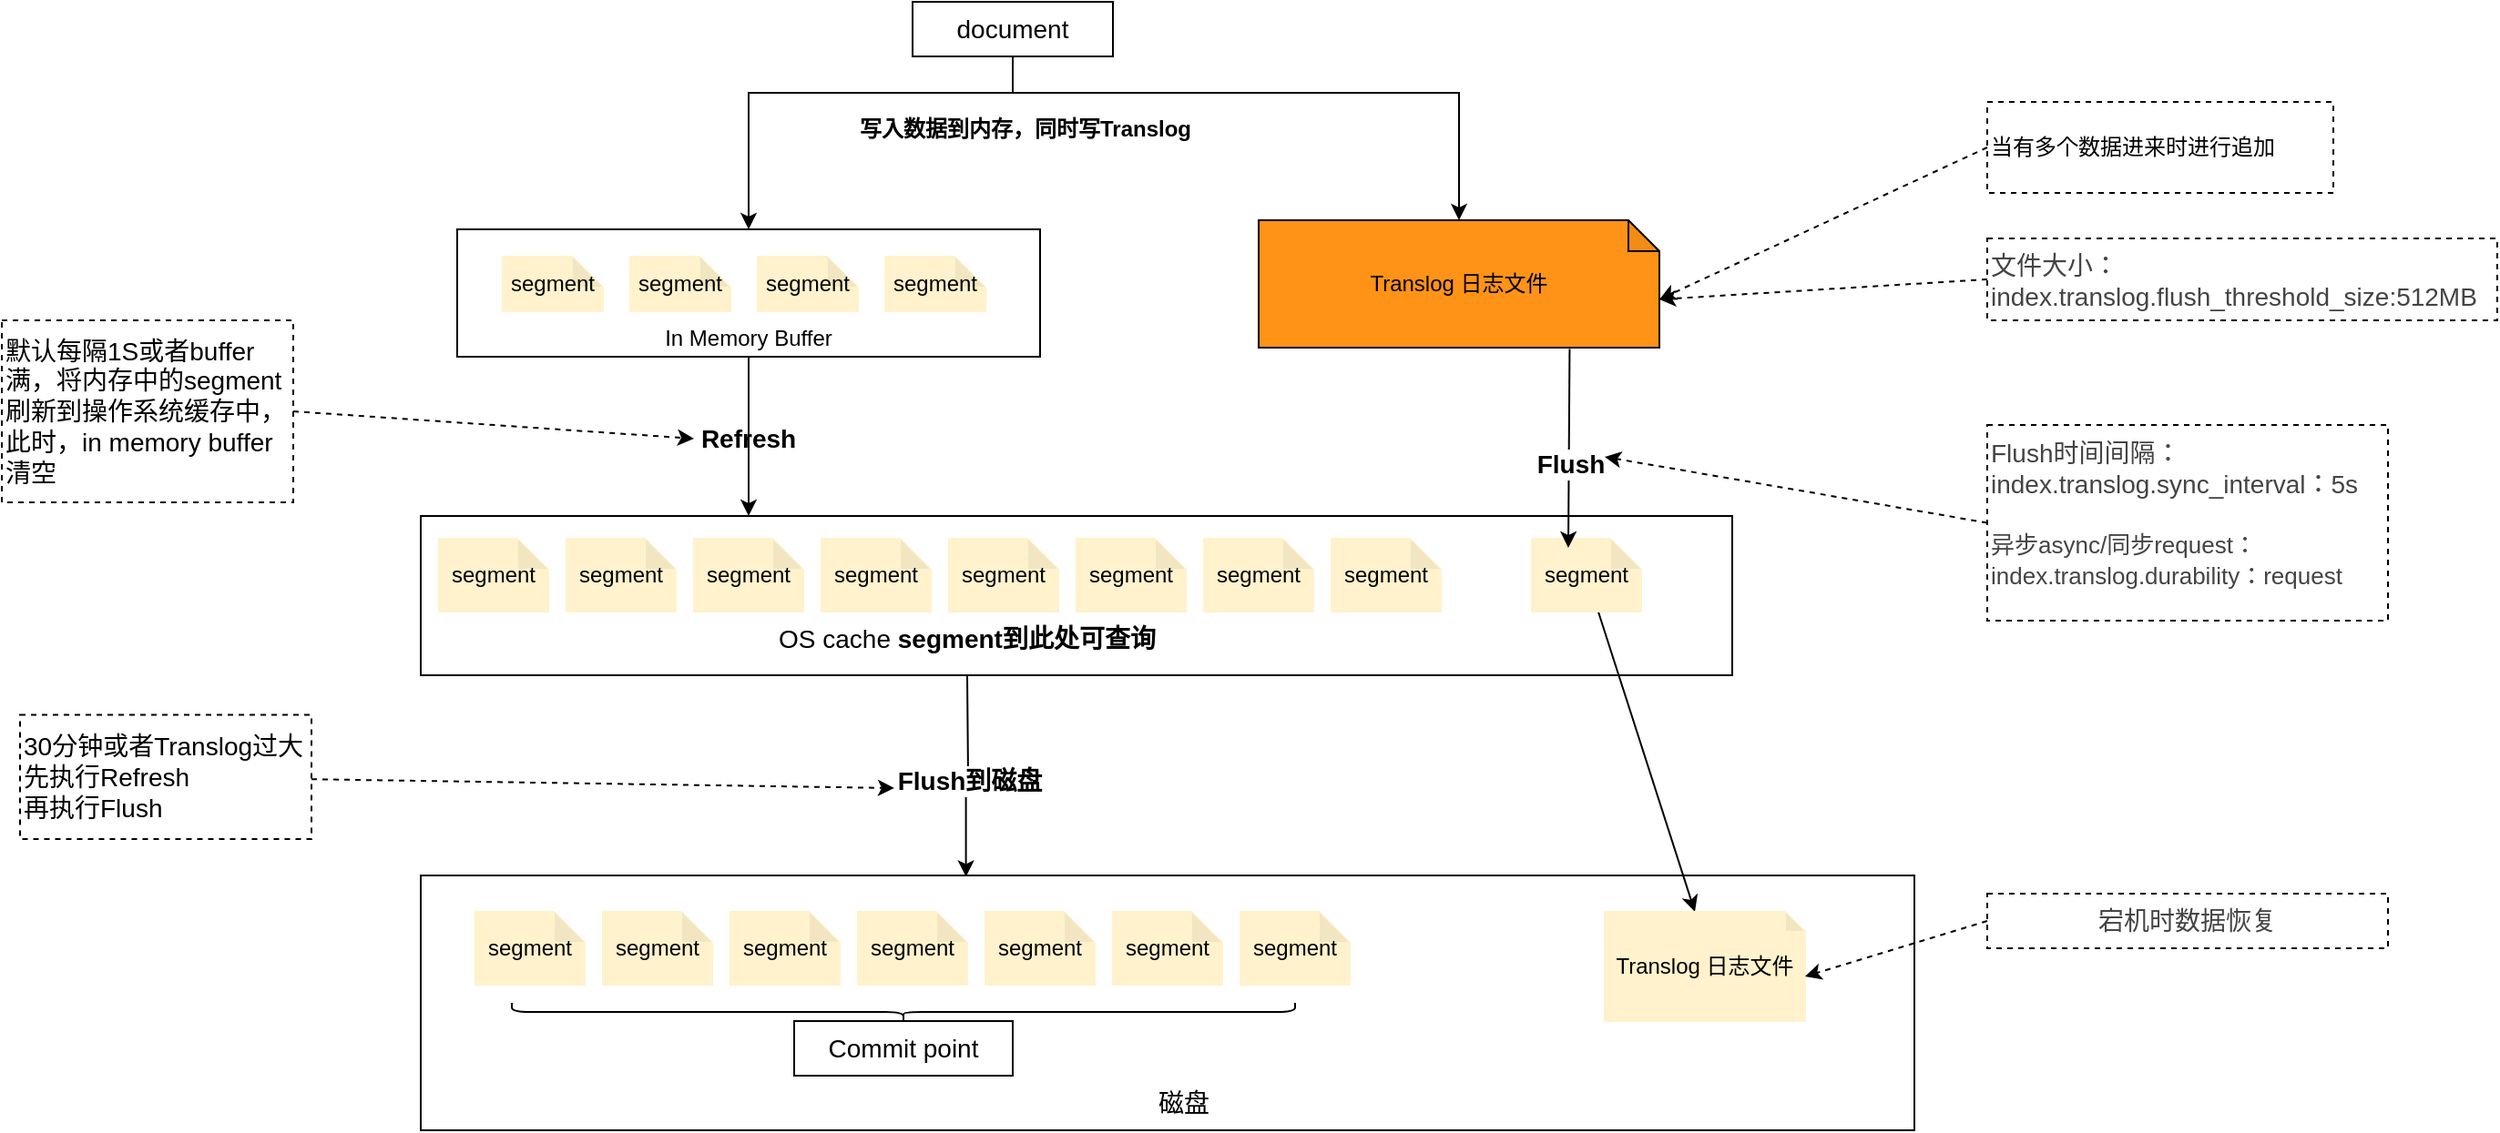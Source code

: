 <mxfile version="14.6.13" type="device"><diagram id="cb6qmaxI_pDUmHZguleV" name="第 1 页"><mxGraphModel dx="1793" dy="772" grid="1" gridSize="10" guides="1" tooltips="1" connect="1" arrows="1" fold="1" page="1" pageScale="1" pageWidth="200000" pageHeight="200000" math="0" shadow="0"><root><mxCell id="0"/><mxCell id="1" parent="0"/><mxCell id="0LgUF_-BXRmJNGn7p56h-81" value="&lt;b&gt;&lt;font style=&quot;font-size: 14px&quot;&gt;Refresh&lt;/font&gt;&lt;/b&gt;" style="text;html=1;strokeColor=none;fillColor=none;align=center;verticalAlign=middle;whiteSpace=wrap;rounded=0;" vertex="1" parent="1"><mxGeometry x="460" y="360" width="40" height="20" as="geometry"/></mxCell><mxCell id="0LgUF_-BXRmJNGn7p56h-54" value="" style="rounded=0;whiteSpace=wrap;html=1;" vertex="1" parent="1"><mxGeometry x="300" y="412.5" width="720" height="87.5" as="geometry"/></mxCell><mxCell id="0LgUF_-BXRmJNGn7p56h-90" style="edgeStyle=orthogonalEdgeStyle;rounded=0;orthogonalLoop=1;jettySize=auto;html=1;entryX=0.365;entryY=0.005;entryDx=0;entryDy=0;entryPerimeter=0;" edge="1" parent="1" target="0LgUF_-BXRmJNGn7p56h-84"><mxGeometry relative="1" as="geometry"><mxPoint x="600" y="500" as="sourcePoint"/></mxGeometry></mxCell><mxCell id="0LgUF_-BXRmJNGn7p56h-92" value="&lt;font style=&quot;font-size: 14px&quot;&gt;&lt;b&gt;Flush到磁盘&lt;/b&gt;&lt;/font&gt;" style="edgeLabel;html=1;align=center;verticalAlign=middle;resizable=0;points=[];" vertex="1" connectable="0" parent="0LgUF_-BXRmJNGn7p56h-90"><mxGeometry x="0.188" relative="1" as="geometry"><mxPoint x="1" y="-8" as="offset"/></mxGeometry></mxCell><mxCell id="0LgUF_-BXRmJNGn7p56h-55" value="&lt;font style=&quot;font-size: 14px&quot;&gt;OS cache &lt;b&gt;segment到此处可查询&lt;/b&gt;&lt;/font&gt;" style="text;html=1;strokeColor=none;fillColor=none;align=center;verticalAlign=middle;whiteSpace=wrap;rounded=0;" vertex="1" parent="1"><mxGeometry x="421.25" y="470" width="357.5" height="20" as="geometry"/></mxCell><mxCell id="0LgUF_-BXRmJNGn7p56h-58" style="edgeStyle=orthogonalEdgeStyle;rounded=0;orthogonalLoop=1;jettySize=auto;html=1;entryX=0.5;entryY=0;entryDx=0;entryDy=0;exitX=0.5;exitY=1;exitDx=0;exitDy=0;" edge="1" parent="1" source="0LgUF_-BXRmJNGn7p56h-56" target="0LgUF_-BXRmJNGn7p56h-72"><mxGeometry relative="1" as="geometry"><mxPoint x="420" y="250" as="targetPoint"/><Array as="points"><mxPoint x="625" y="180"/><mxPoint x="480" y="180"/></Array></mxGeometry></mxCell><mxCell id="0LgUF_-BXRmJNGn7p56h-71" style="edgeStyle=orthogonalEdgeStyle;rounded=0;orthogonalLoop=1;jettySize=auto;html=1;entryX=0.5;entryY=0;entryDx=0;entryDy=0;entryPerimeter=0;exitX=0.5;exitY=1;exitDx=0;exitDy=0;" edge="1" parent="1" source="0LgUF_-BXRmJNGn7p56h-56" target="0LgUF_-BXRmJNGn7p56h-70"><mxGeometry relative="1" as="geometry"><Array as="points"><mxPoint x="625" y="180"/><mxPoint x="870" y="180"/></Array></mxGeometry></mxCell><mxCell id="0LgUF_-BXRmJNGn7p56h-56" value="&lt;font style=&quot;font-size: 14px&quot;&gt;document&lt;/font&gt;" style="rounded=0;whiteSpace=wrap;html=1;" vertex="1" parent="1"><mxGeometry x="570" y="130" width="110" height="30" as="geometry"/></mxCell><mxCell id="0LgUF_-BXRmJNGn7p56h-60" value="&lt;b&gt;写入数据到内存，同时写Translog&lt;/b&gt;" style="text;html=1;strokeColor=none;fillColor=none;align=center;verticalAlign=middle;whiteSpace=wrap;rounded=0;" vertex="1" parent="1"><mxGeometry x="532.5" y="190" width="197.5" height="20" as="geometry"/></mxCell><mxCell id="0LgUF_-BXRmJNGn7p56h-61" value="segment" style="shape=note;whiteSpace=wrap;html=1;backgroundOutline=1;darkOpacity=0.05;rounded=0;fillColor=#FFF2CC;size=17;strokeColor=#FFF2CC;" vertex="1" parent="1"><mxGeometry x="380" y="425" width="60" height="40" as="geometry"/></mxCell><mxCell id="0LgUF_-BXRmJNGn7p56h-62" value="segment" style="shape=note;whiteSpace=wrap;html=1;backgroundOutline=1;darkOpacity=0.05;rounded=0;fillColor=#FFF2CC;size=17;strokeColor=#FFF2CC;" vertex="1" parent="1"><mxGeometry x="450" y="425" width="60" height="40" as="geometry"/></mxCell><mxCell id="0LgUF_-BXRmJNGn7p56h-63" value="segment" style="shape=note;whiteSpace=wrap;html=1;backgroundOutline=1;darkOpacity=0.05;rounded=0;fillColor=#FFF2CC;size=17;strokeColor=#FFF2CC;" vertex="1" parent="1"><mxGeometry x="590" y="425" width="60" height="40" as="geometry"/></mxCell><mxCell id="0LgUF_-BXRmJNGn7p56h-64" value="segment" style="shape=note;whiteSpace=wrap;html=1;backgroundOutline=1;darkOpacity=0.05;rounded=0;fillColor=#FFF2CC;size=17;strokeColor=#FFF2CC;" vertex="1" parent="1"><mxGeometry x="520" y="425" width="60" height="40" as="geometry"/></mxCell><mxCell id="0LgUF_-BXRmJNGn7p56h-65" value="segment" style="shape=note;whiteSpace=wrap;html=1;backgroundOutline=1;darkOpacity=0.05;rounded=0;fillColor=#FFF2CC;size=17;strokeColor=#FFF2CC;" vertex="1" parent="1"><mxGeometry x="660" y="425" width="60" height="40" as="geometry"/></mxCell><mxCell id="0LgUF_-BXRmJNGn7p56h-66" value="segment" style="shape=note;whiteSpace=wrap;html=1;backgroundOutline=1;darkOpacity=0.05;rounded=0;fillColor=#FFF2CC;size=17;strokeColor=#FFF2CC;" vertex="1" parent="1"><mxGeometry x="730" y="425" width="60" height="40" as="geometry"/></mxCell><mxCell id="0LgUF_-BXRmJNGn7p56h-70" value="Translog 日志文件" style="shape=note;whiteSpace=wrap;html=1;backgroundOutline=1;darkOpacity=0.05;rounded=0;fillColor=#FF9317;size=17;" vertex="1" parent="1"><mxGeometry x="760" y="250" width="220" height="70" as="geometry"/></mxCell><mxCell id="0LgUF_-BXRmJNGn7p56h-72" value="" style="rounded=0;whiteSpace=wrap;html=1;fillColor=#FFFFFF;" vertex="1" parent="1"><mxGeometry x="320" y="255" width="320" height="70" as="geometry"/></mxCell><mxCell id="0LgUF_-BXRmJNGn7p56h-73" value="segment" style="shape=note;whiteSpace=wrap;html=1;backgroundOutline=1;darkOpacity=0.05;rounded=0;fillColor=#FFF2CC;size=17;strokeColor=#FFF2CC;" vertex="1" parent="1"><mxGeometry x="345" y="270" width="55" height="30" as="geometry"/></mxCell><mxCell id="0LgUF_-BXRmJNGn7p56h-74" value="segment" style="shape=note;whiteSpace=wrap;html=1;backgroundOutline=1;darkOpacity=0.05;rounded=0;fillColor=#FFF2CC;size=17;strokeColor=#FFF2CC;" vertex="1" parent="1"><mxGeometry x="415" y="270" width="55" height="30" as="geometry"/></mxCell><mxCell id="0LgUF_-BXRmJNGn7p56h-75" value="segment" style="shape=note;whiteSpace=wrap;html=1;backgroundOutline=1;darkOpacity=0.05;rounded=0;fillColor=#FFF2CC;size=17;strokeColor=#FFF2CC;" vertex="1" parent="1"><mxGeometry x="555" y="270" width="55" height="30" as="geometry"/></mxCell><mxCell id="0LgUF_-BXRmJNGn7p56h-76" value="segment" style="shape=note;whiteSpace=wrap;html=1;backgroundOutline=1;darkOpacity=0.05;rounded=0;fillColor=#FFF2CC;size=17;strokeColor=#FFF2CC;" vertex="1" parent="1"><mxGeometry x="485" y="270" width="55" height="30" as="geometry"/></mxCell><mxCell id="0LgUF_-BXRmJNGn7p56h-77" value="In Memory Buffer" style="text;html=1;strokeColor=none;fillColor=none;align=center;verticalAlign=middle;whiteSpace=wrap;rounded=0;" vertex="1" parent="1"><mxGeometry x="405" y="305" width="150" height="20" as="geometry"/></mxCell><mxCell id="0LgUF_-BXRmJNGn7p56h-78" value="segment" style="shape=note;whiteSpace=wrap;html=1;backgroundOutline=1;darkOpacity=0.05;rounded=0;fillColor=#FFF2CC;size=17;strokeColor=#FFF2CC;" vertex="1" parent="1"><mxGeometry x="800" y="425" width="60" height="40" as="geometry"/></mxCell><mxCell id="0LgUF_-BXRmJNGn7p56h-79" value="segment" style="shape=note;whiteSpace=wrap;html=1;backgroundOutline=1;darkOpacity=0.05;rounded=0;fillColor=#FFF2CC;size=17;strokeColor=#FFF2CC;" vertex="1" parent="1"><mxGeometry x="310" y="425" width="60" height="40" as="geometry"/></mxCell><mxCell id="0LgUF_-BXRmJNGn7p56h-80" value="" style="endArrow=classic;html=1;entryX=0.25;entryY=0;entryDx=0;entryDy=0;exitX=0.5;exitY=1;exitDx=0;exitDy=0;" edge="1" parent="1" source="0LgUF_-BXRmJNGn7p56h-77" target="0LgUF_-BXRmJNGn7p56h-54"><mxGeometry width="50" height="50" relative="1" as="geometry"><mxPoint x="450" y="410" as="sourcePoint"/><mxPoint x="500" y="360" as="targetPoint"/></mxGeometry></mxCell><mxCell id="0LgUF_-BXRmJNGn7p56h-82" value="&lt;font style=&quot;font-size: 14px&quot;&gt;默认每隔1S或者buffer满，将内存中的segment刷新到操作系统缓存中，此时，in memory buffer 清空&lt;/font&gt;" style="rounded=0;whiteSpace=wrap;html=1;strokeColor=#000000;fillColor=#FFFFFF;dashed=1;align=left;" vertex="1" parent="1"><mxGeometry x="70" y="305" width="160" height="100" as="geometry"/></mxCell><mxCell id="0LgUF_-BXRmJNGn7p56h-83" value="" style="endArrow=classic;html=1;exitX=1;exitY=0.5;exitDx=0;exitDy=0;dashed=1;" edge="1" parent="1" source="0LgUF_-BXRmJNGn7p56h-82"><mxGeometry width="50" height="50" relative="1" as="geometry"><mxPoint x="270" y="400" as="sourcePoint"/><mxPoint x="450" y="370" as="targetPoint"/></mxGeometry></mxCell><mxCell id="0LgUF_-BXRmJNGn7p56h-84" value="" style="rounded=0;whiteSpace=wrap;html=1;" vertex="1" parent="1"><mxGeometry x="300" y="610" width="820" height="140" as="geometry"/></mxCell><mxCell id="0LgUF_-BXRmJNGn7p56h-85" value="&lt;span style=&quot;font-size: 14px&quot;&gt;磁盘&lt;/span&gt;" style="text;html=1;strokeColor=none;fillColor=none;align=center;verticalAlign=middle;whiteSpace=wrap;rounded=0;" vertex="1" parent="1"><mxGeometry x="540" y="720" width="357.5" height="30" as="geometry"/></mxCell><mxCell id="0LgUF_-BXRmJNGn7p56h-86" value="&lt;span style=&quot;color: rgb(68 , 68 , 68) ; background-color: rgb(255 , 255 , 255)&quot;&gt;&lt;font style=&quot;font-size: 14px&quot;&gt;文件大小：&lt;br&gt;index.translog.flush_threshold_size:512MB&lt;/font&gt;&lt;/span&gt;&lt;span style=&quot;color: rgb(68 , 68 , 68) ; font-size: 13px ; background-color: rgb(255 , 255 , 255)&quot;&gt;&lt;br&gt;&lt;/span&gt;" style="rounded=0;whiteSpace=wrap;html=1;strokeColor=#000000;fillColor=#FFFFFF;dashed=1;align=left;" vertex="1" parent="1"><mxGeometry x="1160" y="260" width="280" height="45" as="geometry"/></mxCell><mxCell id="0LgUF_-BXRmJNGn7p56h-87" value="&lt;span style=&quot;color: rgb(68 , 68 , 68) ; font-family: &amp;#34;helvetica&amp;#34; ; font-style: normal ; font-weight: 400 ; letter-spacing: normal ; text-align: left ; text-indent: 0px ; text-transform: none ; word-spacing: 0px ; background-color: rgb(255 , 255 , 255) ; display: inline ; float: none&quot;&gt;&lt;font style=&quot;font-size: 14px&quot;&gt;Flush时间间隔：&lt;br&gt;index.translog.sync_interval：5s&lt;br&gt;&lt;span style=&quot;font-size: 13px&quot;&gt;&lt;br&gt;异步async/同步&lt;/span&gt;&lt;span style=&quot;font-size: 13px&quot;&gt;request：&lt;/span&gt;&lt;span style=&quot;font-size: 13px&quot;&gt;&lt;br&gt;index.translog.durability：request&lt;/span&gt;&lt;br&gt;&lt;/font&gt;&lt;/span&gt;" style="text;whiteSpace=wrap;html=1;strokeColor=#000000;dashed=1;" vertex="1" parent="1"><mxGeometry x="1160" y="362.5" width="220" height="107.5" as="geometry"/></mxCell><mxCell id="0LgUF_-BXRmJNGn7p56h-88" value="" style="endArrow=classic;html=1;exitX=0;exitY=0.5;exitDx=0;exitDy=0;dashed=1;entryX=0;entryY=0;entryDx=220;entryDy=43.5;entryPerimeter=0;" edge="1" parent="1" source="0LgUF_-BXRmJNGn7p56h-86" target="0LgUF_-BXRmJNGn7p56h-70"><mxGeometry width="50" height="50" relative="1" as="geometry"><mxPoint x="970" y="355" as="sourcePoint"/><mxPoint x="1090" y="303.5" as="targetPoint"/></mxGeometry></mxCell><mxCell id="0LgUF_-BXRmJNGn7p56h-96" value="" style="endArrow=classic;html=1;exitX=0;exitY=0.5;exitDx=0;exitDy=0;dashed=1;" edge="1" parent="1" source="0LgUF_-BXRmJNGn7p56h-87"><mxGeometry width="50" height="50" relative="1" as="geometry"><mxPoint x="1060" y="293.75" as="sourcePoint"/><mxPoint x="950" y="380" as="targetPoint"/></mxGeometry></mxCell><mxCell id="0LgUF_-BXRmJNGn7p56h-100" value="当有多个数据进来时进行追加" style="rounded=0;whiteSpace=wrap;html=1;dashed=1;strokeColor=#000000;fillColor=#FFFFFF;align=left;" vertex="1" parent="1"><mxGeometry x="1160" y="185" width="190" height="50" as="geometry"/></mxCell><mxCell id="0LgUF_-BXRmJNGn7p56h-101" value="" style="endArrow=classic;html=1;exitX=0;exitY=0.5;exitDx=0;exitDy=0;dashed=1;entryX=0;entryY=0;entryDx=220;entryDy=43.5;entryPerimeter=0;" edge="1" parent="1" source="0LgUF_-BXRmJNGn7p56h-100" target="0LgUF_-BXRmJNGn7p56h-70"><mxGeometry width="50" height="50" relative="1" as="geometry"><mxPoint x="1170" y="292.5" as="sourcePoint"/><mxPoint x="1090" y="303.5" as="targetPoint"/></mxGeometry></mxCell><mxCell id="0LgUF_-BXRmJNGn7p56h-102" value="segment" style="shape=note;whiteSpace=wrap;html=1;backgroundOutline=1;darkOpacity=0.05;rounded=0;fillColor=#FFF2CC;size=17;strokeColor=#FFF2CC;" vertex="1" parent="1"><mxGeometry x="400" y="630" width="60" height="40" as="geometry"/></mxCell><mxCell id="0LgUF_-BXRmJNGn7p56h-103" value="segment" style="shape=note;whiteSpace=wrap;html=1;backgroundOutline=1;darkOpacity=0.05;rounded=0;fillColor=#FFF2CC;size=17;strokeColor=#FFF2CC;" vertex="1" parent="1"><mxGeometry x="470" y="630" width="60" height="40" as="geometry"/></mxCell><mxCell id="0LgUF_-BXRmJNGn7p56h-104" value="segment" style="shape=note;whiteSpace=wrap;html=1;backgroundOutline=1;darkOpacity=0.05;rounded=0;fillColor=#FFF2CC;size=17;strokeColor=#FFF2CC;" vertex="1" parent="1"><mxGeometry x="610" y="630" width="60" height="40" as="geometry"/></mxCell><mxCell id="0LgUF_-BXRmJNGn7p56h-105" value="segment" style="shape=note;whiteSpace=wrap;html=1;backgroundOutline=1;darkOpacity=0.05;rounded=0;fillColor=#FFF2CC;size=17;strokeColor=#FFF2CC;" vertex="1" parent="1"><mxGeometry x="540" y="630" width="60" height="40" as="geometry"/></mxCell><mxCell id="0LgUF_-BXRmJNGn7p56h-106" value="segment" style="shape=note;whiteSpace=wrap;html=1;backgroundOutline=1;darkOpacity=0.05;rounded=0;fillColor=#FFF2CC;size=17;strokeColor=#FFF2CC;" vertex="1" parent="1"><mxGeometry x="330" y="630" width="60" height="40" as="geometry"/></mxCell><mxCell id="0LgUF_-BXRmJNGn7p56h-107" value="&lt;font style=&quot;font-size: 14px&quot;&gt;Commit point&lt;/font&gt;" style="rounded=0;whiteSpace=wrap;html=1;strokeColor=#000000;fillColor=#FFFFFF;align=center;" vertex="1" parent="1"><mxGeometry x="505" y="690" width="120" height="30" as="geometry"/></mxCell><mxCell id="0LgUF_-BXRmJNGn7p56h-109" value="segment" style="shape=note;whiteSpace=wrap;html=1;backgroundOutline=1;darkOpacity=0.05;rounded=0;fillColor=#FFF2CC;size=17;strokeColor=#FFF2CC;" vertex="1" parent="1"><mxGeometry x="680" y="630" width="60" height="40" as="geometry"/></mxCell><mxCell id="0LgUF_-BXRmJNGn7p56h-110" value="segment" style="shape=note;whiteSpace=wrap;html=1;backgroundOutline=1;darkOpacity=0.05;rounded=0;fillColor=#FFF2CC;size=17;strokeColor=#FFF2CC;" vertex="1" parent="1"><mxGeometry x="750" y="630" width="60" height="40" as="geometry"/></mxCell><mxCell id="0LgUF_-BXRmJNGn7p56h-120" style="edgeStyle=none;rounded=0;orthogonalLoop=1;jettySize=auto;html=1;entryX=0;entryY=0;entryDx=49.5;entryDy=0;entryPerimeter=0;shadow=0;" edge="1" parent="1" source="0LgUF_-BXRmJNGn7p56h-114" target="0LgUF_-BXRmJNGn7p56h-119"><mxGeometry relative="1" as="geometry"/></mxCell><mxCell id="0LgUF_-BXRmJNGn7p56h-114" value="segment" style="shape=note;whiteSpace=wrap;html=1;backgroundOutline=1;darkOpacity=0.05;rounded=0;fillColor=#FFF2CC;size=17;strokeColor=#FFF2CC;" vertex="1" parent="1"><mxGeometry x="910" y="425" width="60" height="40" as="geometry"/></mxCell><mxCell id="0LgUF_-BXRmJNGn7p56h-115" value="" style="endArrow=classic;html=1;shadow=0;exitX=0.776;exitY=1.011;exitDx=0;exitDy=0;exitPerimeter=0;" edge="1" parent="1" source="0LgUF_-BXRmJNGn7p56h-70"><mxGeometry width="50" height="50" relative="1" as="geometry"><mxPoint x="1040" y="390" as="sourcePoint"/><mxPoint x="930" y="430" as="targetPoint"/></mxGeometry></mxCell><mxCell id="0LgUF_-BXRmJNGn7p56h-116" value="&lt;b style=&quot;font-size: 14px&quot;&gt;Flush&lt;/b&gt;" style="edgeLabel;html=1;align=center;verticalAlign=middle;resizable=0;points=[];" vertex="1" connectable="0" parent="0LgUF_-BXRmJNGn7p56h-115"><mxGeometry x="0.144" relative="1" as="geometry"><mxPoint as="offset"/></mxGeometry></mxCell><mxCell id="0LgUF_-BXRmJNGn7p56h-118" style="rounded=0;orthogonalLoop=1;jettySize=auto;html=1;shadow=0;dashed=1;" edge="1" parent="1" source="0LgUF_-BXRmJNGn7p56h-117"><mxGeometry relative="1" as="geometry"><mxPoint x="560" y="562" as="targetPoint"/></mxGeometry></mxCell><mxCell id="0LgUF_-BXRmJNGn7p56h-117" value="&lt;span style=&quot;font-size: 14px&quot;&gt;30分钟或者Translog过大&lt;br&gt;先执行Refresh&lt;br&gt;再执行Flush&lt;br&gt;&lt;/span&gt;" style="rounded=0;whiteSpace=wrap;html=1;strokeColor=#000000;fillColor=#FFFFFF;dashed=1;align=left;" vertex="1" parent="1"><mxGeometry x="80" y="521.76" width="160" height="68.24" as="geometry"/></mxCell><mxCell id="0LgUF_-BXRmJNGn7p56h-119" value="Translog 日志文件" style="shape=note;whiteSpace=wrap;html=1;backgroundOutline=1;darkOpacity=0.05;rounded=0;fillColor=#FFF2CC;size=11;strokeColor=#FFF2CC;" vertex="1" parent="1"><mxGeometry x="950" y="630" width="110" height="60" as="geometry"/></mxCell><mxCell id="0LgUF_-BXRmJNGn7p56h-121" value="&lt;div style=&quot;text-align: justify&quot;&gt;&lt;span style=&quot;font-size: 14px ; color: rgb(68 , 68 , 68) ; font-family: &amp;#34;helvetica&amp;#34;&quot;&gt;宕机时数据恢复&lt;/span&gt;&lt;/div&gt;" style="text;whiteSpace=wrap;html=1;strokeColor=#000000;dashed=1;align=center;" vertex="1" parent="1"><mxGeometry x="1160" y="620" width="220" height="30" as="geometry"/></mxCell><mxCell id="0LgUF_-BXRmJNGn7p56h-122" value="" style="endArrow=classic;html=1;exitX=0;exitY=0.5;exitDx=0;exitDy=0;dashed=1;entryX=0;entryY=0;entryDx=110;entryDy=35.5;entryPerimeter=0;" edge="1" parent="1" source="0LgUF_-BXRmJNGn7p56h-121" target="0LgUF_-BXRmJNGn7p56h-119"><mxGeometry width="50" height="50" relative="1" as="geometry"><mxPoint x="1170" y="426.25" as="sourcePoint"/><mxPoint x="960" y="390" as="targetPoint"/></mxGeometry></mxCell><mxCell id="0LgUF_-BXRmJNGn7p56h-123" value="" style="shape=curlyBracket;whiteSpace=wrap;html=1;rounded=1;strokeColor=#000000;fillColor=#FFFFFF;align=center;rotation=-180;direction=south;" vertex="1" parent="1"><mxGeometry x="350" y="680" width="430" height="10" as="geometry"/></mxCell></root></mxGraphModel></diagram></mxfile>